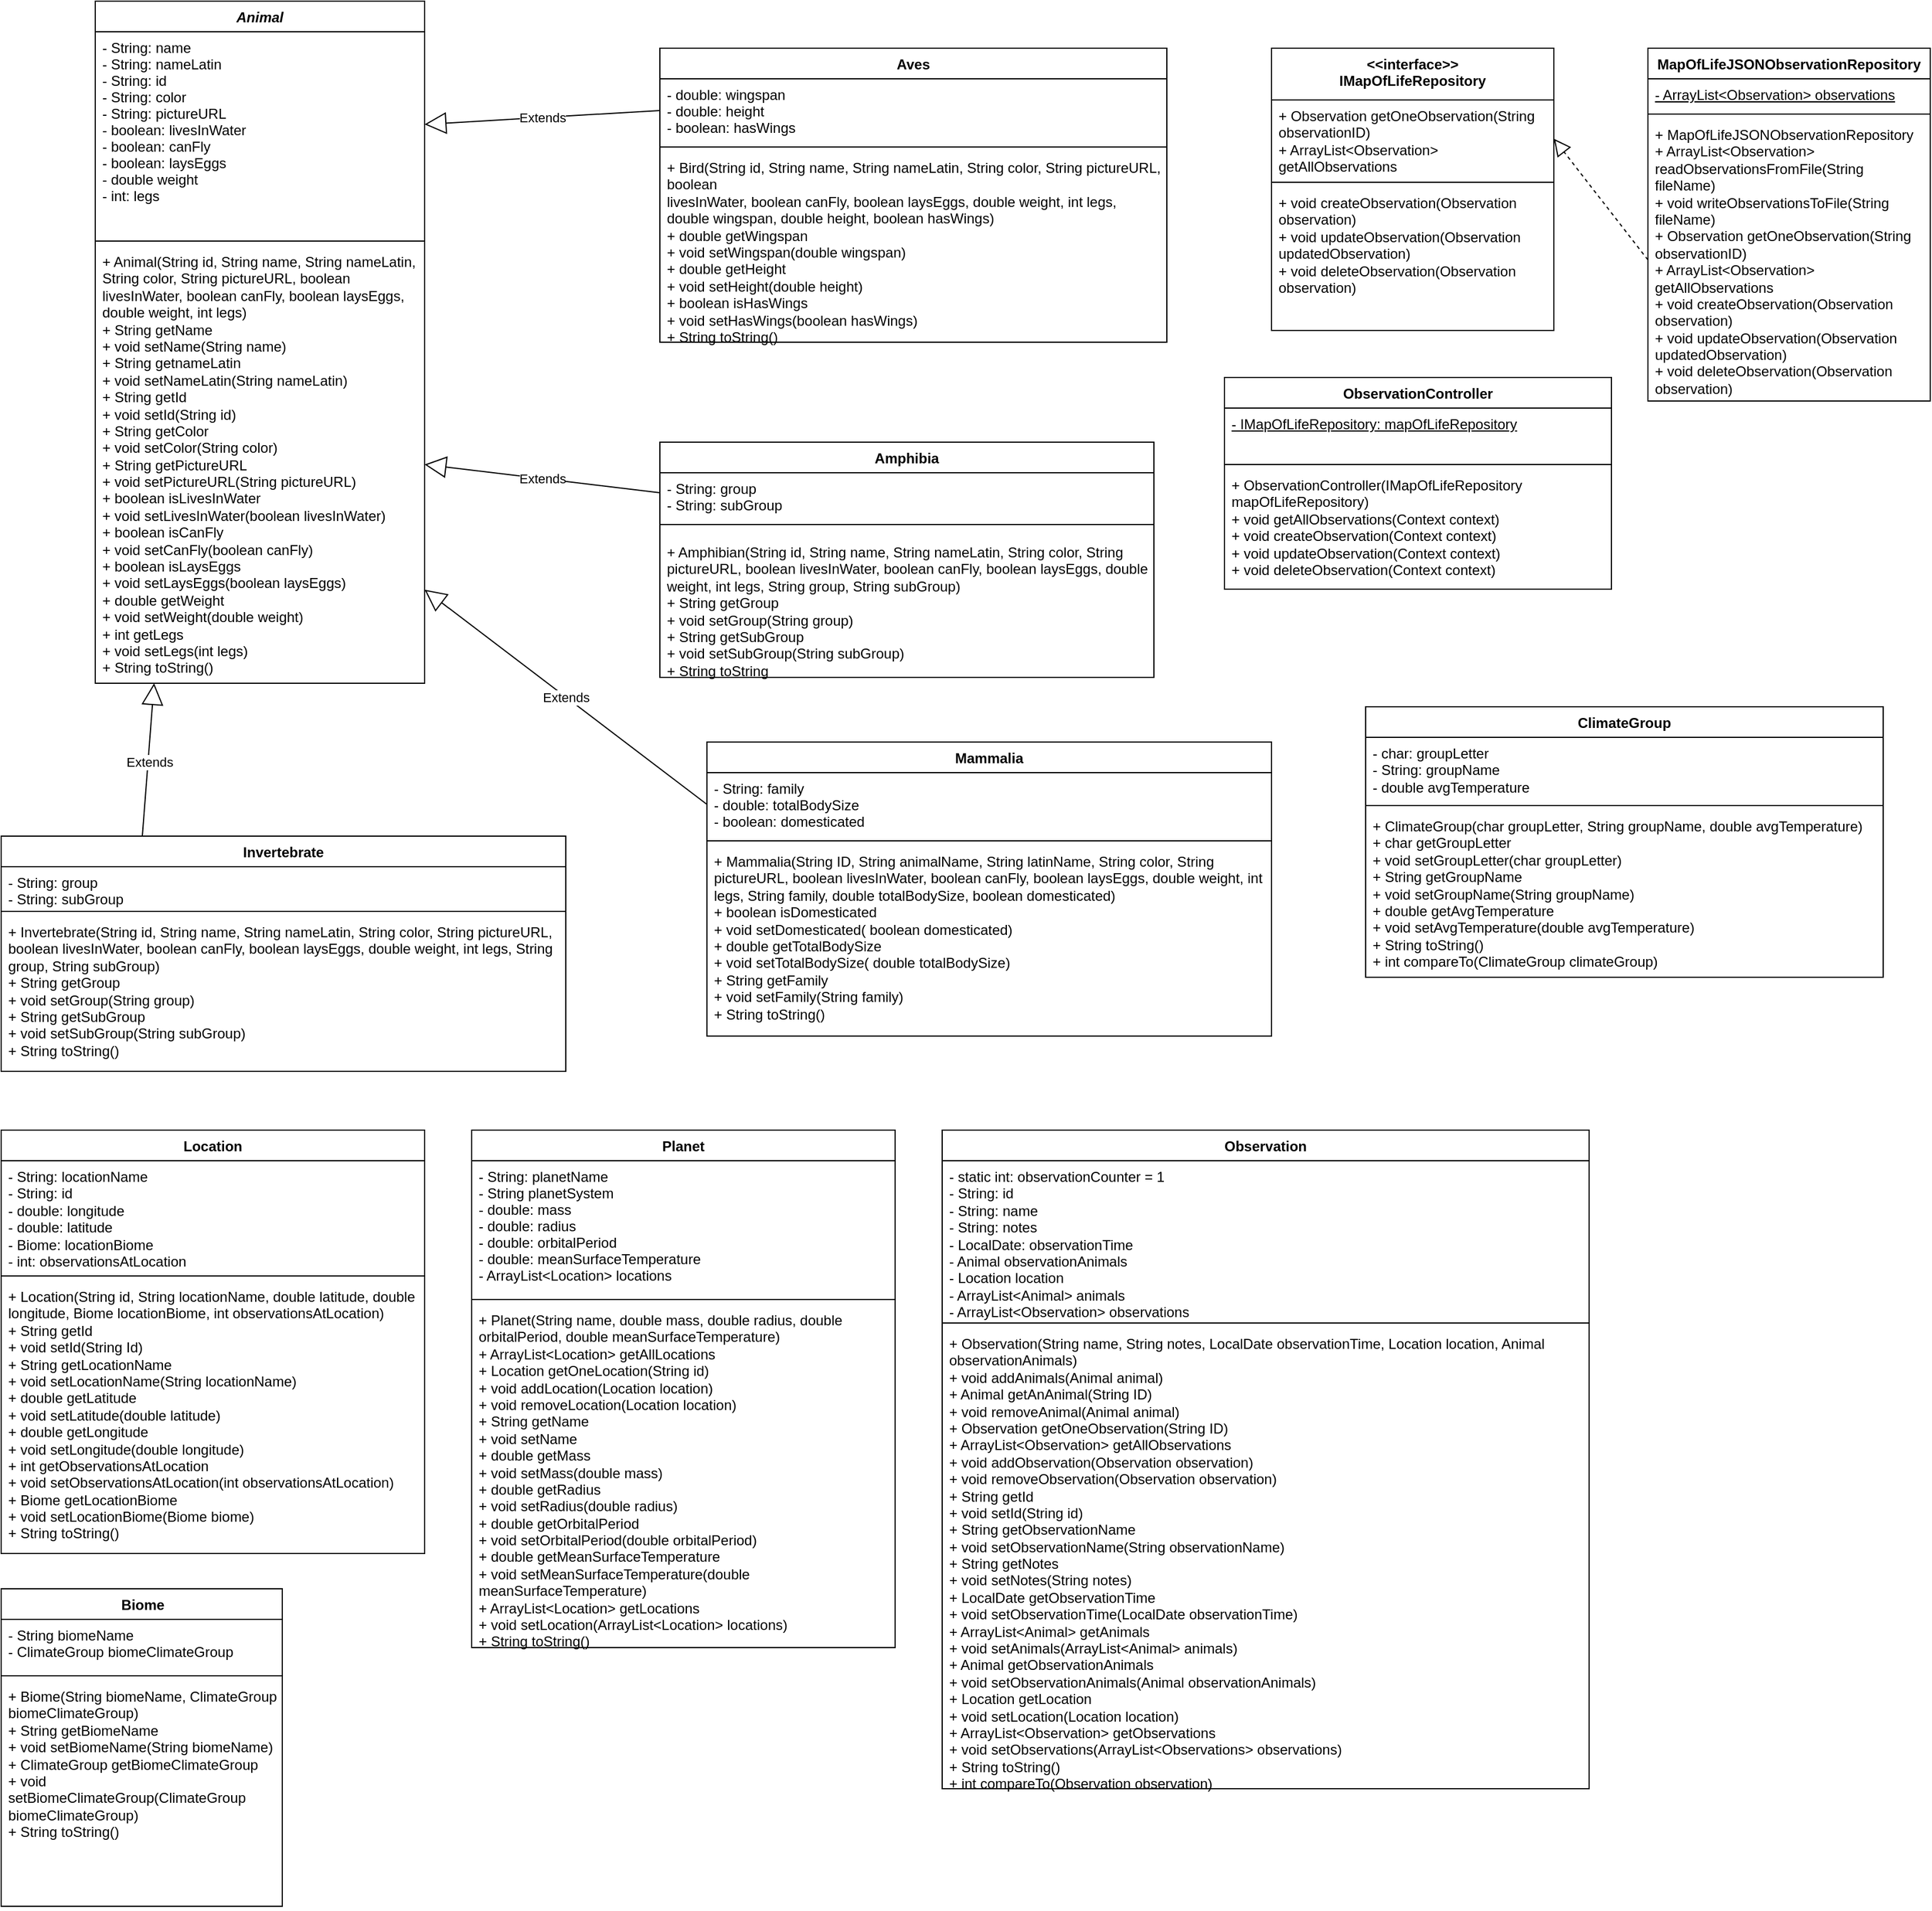 <mxfile version="13.0.1" type="github">
  <diagram id="1KH7GWBm2Y5lBww-GOBJ" name="Page-1">
    <mxGraphModel dx="3470" dy="1930" grid="1" gridSize="10" guides="1" tooltips="1" connect="1" arrows="1" fold="1" page="1" pageScale="1" pageWidth="850" pageHeight="1100" math="0" shadow="0">
      <root>
        <mxCell id="0" />
        <mxCell id="1" parent="0" />
        <mxCell id="Zb_Kojj64OA-gDlmBnvP-9" value="Animal" style="swimlane;fontStyle=3;align=center;verticalAlign=top;childLayout=stackLayout;horizontal=1;startSize=26;horizontalStack=0;resizeParent=1;resizeParentMax=0;resizeLast=0;collapsible=1;marginBottom=0;" parent="1" vertex="1">
          <mxGeometry x="120" y="40" width="280" height="580" as="geometry" />
        </mxCell>
        <mxCell id="Zb_Kojj64OA-gDlmBnvP-10" value="- String: name&#xa;- String: nameLatin&#xa;- String: id&#xa;- String: color&#xa;- String: pictureURL&#xa;- boolean: livesInWater&#xa;- boolean: canFly&#xa;- boolean: laysEggs&#xa;- double weight&#xa;- int: legs&#xa;" style="text;strokeColor=none;fillColor=none;align=left;verticalAlign=top;spacingLeft=4;spacingRight=4;overflow=hidden;rotatable=0;points=[[0,0.5],[1,0.5]];portConstraint=eastwest;" parent="Zb_Kojj64OA-gDlmBnvP-9" vertex="1">
          <mxGeometry y="26" width="280" height="174" as="geometry" />
        </mxCell>
        <mxCell id="Zb_Kojj64OA-gDlmBnvP-11" value="" style="line;strokeWidth=1;fillColor=none;align=left;verticalAlign=middle;spacingTop=-1;spacingLeft=3;spacingRight=3;rotatable=0;labelPosition=right;points=[];portConstraint=eastwest;" parent="Zb_Kojj64OA-gDlmBnvP-9" vertex="1">
          <mxGeometry y="200" width="280" height="8" as="geometry" />
        </mxCell>
        <mxCell id="Zb_Kojj64OA-gDlmBnvP-12" value="+ Animal(String id, String name, String nameLatin, String color, String pictureURL, boolean livesInWater, boolean canFly, boolean laysEggs, double weight, int legs)&#xa;+ String getName&#xa;+ void setName(String name)&#xa;+ String getnameLatin&#xa;+ void setNameLatin(String nameLatin)&#xa;+ String getId&#xa;+ void setId(String id)&#xa;+ String getColor&#xa;+ void setColor(String color)&#xa;+ String getPictureURL&#xa;+ void setPictureURL(String pictureURL)&#xa;+ boolean isLivesInWater&#xa;+ void setLivesInWater(boolean livesInWater)&#xa;+ boolean isCanFly&#xa;+ void setCanFly(boolean canFly)&#xa;+ boolean isLaysEggs&#xa;+ void setLaysEggs(boolean laysEggs)&#xa;+ double getWeight&#xa;+ void setWeight(double weight)&#xa;+ int getLegs&#xa;+ void setLegs(int legs)&#xa;+ String toString()&#xa;" style="text;strokeColor=none;fillColor=none;align=left;verticalAlign=top;spacingLeft=4;spacingRight=4;overflow=hidden;rotatable=0;points=[[0,0.5],[1,0.5]];portConstraint=eastwest;whiteSpace=wrap;" parent="Zb_Kojj64OA-gDlmBnvP-9" vertex="1">
          <mxGeometry y="208" width="280" height="372" as="geometry" />
        </mxCell>
        <mxCell id="Zb_Kojj64OA-gDlmBnvP-25" value="Extends" style="endArrow=block;endSize=16;endFill=0;html=1;exitX=0.25;exitY=0;exitDx=0;exitDy=0;" parent="1" source="Zb_Kojj64OA-gDlmBnvP-13" edge="1">
          <mxGeometry x="-0.052" y="-1" width="160" relative="1" as="geometry">
            <mxPoint x="60" y="280" as="sourcePoint" />
            <mxPoint x="170" y="620" as="targetPoint" />
            <mxPoint y="-1" as="offset" />
          </mxGeometry>
        </mxCell>
        <mxCell id="Zb_Kojj64OA-gDlmBnvP-27" value="Extends" style="endArrow=block;endSize=16;endFill=0;html=1;exitX=0;exitY=0.5;exitDx=0;exitDy=0;entryX=1;entryY=0.5;entryDx=0;entryDy=0;" parent="1" source="Zb_Kojj64OA-gDlmBnvP-18" target="Zb_Kojj64OA-gDlmBnvP-12" edge="1">
          <mxGeometry width="160" relative="1" as="geometry">
            <mxPoint x="470" y="210" as="sourcePoint" />
            <mxPoint x="320" y="250" as="targetPoint" />
          </mxGeometry>
        </mxCell>
        <mxCell id="Zb_Kojj64OA-gDlmBnvP-28" value="Extends" style="endArrow=block;endSize=16;endFill=0;html=1;exitX=0;exitY=0.5;exitDx=0;exitDy=0;" parent="1" source="Zb_Kojj64OA-gDlmBnvP-22" target="Zb_Kojj64OA-gDlmBnvP-10" edge="1">
          <mxGeometry width="160" relative="1" as="geometry">
            <mxPoint x="510" y="220" as="sourcePoint" />
            <mxPoint x="670" y="220" as="targetPoint" />
          </mxGeometry>
        </mxCell>
        <mxCell id="t-3qulMuxzS8h71G26jp-16" value="MapOfLifeJSONObservationRepository" style="swimlane;fontStyle=1;align=center;verticalAlign=top;childLayout=stackLayout;horizontal=1;startSize=26;horizontalStack=0;resizeParent=1;resizeParentMax=0;resizeLast=0;collapsible=1;marginBottom=0;" vertex="1" parent="1">
          <mxGeometry x="1440" y="80" width="240" height="300" as="geometry" />
        </mxCell>
        <mxCell id="t-3qulMuxzS8h71G26jp-17" value="- ArrayList&lt;Observation&gt; observations" style="text;strokeColor=none;fillColor=none;align=left;verticalAlign=top;spacingLeft=4;spacingRight=4;overflow=hidden;rotatable=0;points=[[0,0.5],[1,0.5]];portConstraint=eastwest;fontStyle=4" vertex="1" parent="t-3qulMuxzS8h71G26jp-16">
          <mxGeometry y="26" width="240" height="26" as="geometry" />
        </mxCell>
        <mxCell id="t-3qulMuxzS8h71G26jp-18" value="" style="line;strokeWidth=1;fillColor=none;align=left;verticalAlign=middle;spacingTop=-1;spacingLeft=3;spacingRight=3;rotatable=0;labelPosition=right;points=[];portConstraint=eastwest;" vertex="1" parent="t-3qulMuxzS8h71G26jp-16">
          <mxGeometry y="52" width="240" height="8" as="geometry" />
        </mxCell>
        <mxCell id="t-3qulMuxzS8h71G26jp-19" value="+ MapOfLifeJSONObservationRepository&#xa;+ ArrayList&lt;Observation&gt; readObservationsFromFile(String fileName)&#xa;+ void writeObservationsToFile(String fileName)&#xa;+ Observation getOneObservation(String observationID)&#xa;+ ArrayList&lt;Observation&gt; getAllObservations&#xa;+ void createObservation(Observation observation)&#xa;+ void updateObservation(Observation updatedObservation)&#xa;+ void deleteObservation(Observation observation)" style="text;strokeColor=none;fillColor=none;align=left;verticalAlign=top;spacingLeft=4;spacingRight=4;overflow=hidden;rotatable=0;points=[[0,0.5],[1,0.5]];portConstraint=eastwest;whiteSpace=wrap;" vertex="1" parent="t-3qulMuxzS8h71G26jp-16">
          <mxGeometry y="60" width="240" height="240" as="geometry" />
        </mxCell>
        <mxCell id="Zb_Kojj64OA-gDlmBnvP-17" value="Amphibia" style="swimlane;fontStyle=1;align=center;verticalAlign=top;childLayout=stackLayout;horizontal=1;startSize=26;horizontalStack=0;resizeParent=1;resizeParentMax=0;resizeLast=0;collapsible=1;marginBottom=0;" parent="1" vertex="1">
          <mxGeometry x="600" y="415" width="420" height="200" as="geometry" />
        </mxCell>
        <mxCell id="Zb_Kojj64OA-gDlmBnvP-18" value="- String: group&#xa;- String: subGroup" style="text;strokeColor=none;fillColor=none;align=left;verticalAlign=top;spacingLeft=4;spacingRight=4;overflow=hidden;rotatable=0;points=[[0,0.5],[1,0.5]];portConstraint=eastwest;" parent="Zb_Kojj64OA-gDlmBnvP-17" vertex="1">
          <mxGeometry y="26" width="420" height="34" as="geometry" />
        </mxCell>
        <mxCell id="Zb_Kojj64OA-gDlmBnvP-19" value="" style="line;strokeWidth=1;fillColor=none;align=left;verticalAlign=middle;spacingTop=-1;spacingLeft=3;spacingRight=3;rotatable=0;labelPosition=right;points=[];portConstraint=eastwest;" parent="Zb_Kojj64OA-gDlmBnvP-17" vertex="1">
          <mxGeometry y="60" width="420" height="20" as="geometry" />
        </mxCell>
        <mxCell id="Zb_Kojj64OA-gDlmBnvP-20" value="+ Amphibian(String id, String name, String nameLatin, String color, String pictureURL, boolean livesInWater, boolean canFly, boolean laysEggs, double weight, int legs, String group, String subGroup)&#xa;+ String getGroup&#xa;+ void setGroup(String group)&#xa;+ String getSubGroup&#xa;+ void setSubGroup(String subGroup)&#xa;+ String toString&#xa;&#xa;" style="text;strokeColor=none;fillColor=none;align=left;verticalAlign=top;spacingLeft=4;spacingRight=4;overflow=hidden;rotatable=0;points=[[0,0.5],[1,0.5]];portConstraint=eastwest;whiteSpace=wrap;" parent="Zb_Kojj64OA-gDlmBnvP-17" vertex="1">
          <mxGeometry y="80" width="420" height="120" as="geometry" />
        </mxCell>
        <mxCell id="Zb_Kojj64OA-gDlmBnvP-21" value="Aves" style="swimlane;fontStyle=1;align=center;verticalAlign=top;childLayout=stackLayout;horizontal=1;startSize=26;horizontalStack=0;resizeParent=1;resizeParentMax=0;resizeLast=0;collapsible=1;marginBottom=0;" parent="1" vertex="1">
          <mxGeometry x="600" y="80" width="431" height="250" as="geometry" />
        </mxCell>
        <mxCell id="Zb_Kojj64OA-gDlmBnvP-22" value="- double: wingspan&#xa;- double: height&#xa;- boolean: hasWings&#xa;" style="text;strokeColor=none;fillColor=none;align=left;verticalAlign=top;spacingLeft=4;spacingRight=4;overflow=hidden;rotatable=0;points=[[0,0.5],[1,0.5]];portConstraint=eastwest;" parent="Zb_Kojj64OA-gDlmBnvP-21" vertex="1">
          <mxGeometry y="26" width="431" height="54" as="geometry" />
        </mxCell>
        <mxCell id="Zb_Kojj64OA-gDlmBnvP-23" value="" style="line;strokeWidth=1;fillColor=none;align=left;verticalAlign=middle;spacingTop=-1;spacingLeft=3;spacingRight=3;rotatable=0;labelPosition=right;points=[];portConstraint=eastwest;" parent="Zb_Kojj64OA-gDlmBnvP-21" vertex="1">
          <mxGeometry y="80" width="431" height="8" as="geometry" />
        </mxCell>
        <mxCell id="Zb_Kojj64OA-gDlmBnvP-24" value="+ Bird(String id, String name, String nameLatin, String color, String pictureURL, boolean &#xa;livesInWater, boolean canFly, boolean laysEggs, double weight, int legs, double wingspan, double height, boolean hasWings)&#xa;+ double getWingspan&#xa;+ void setWingspan(double wingspan)&#xa;+ double getHeight&#xa;+ void setHeight(double height)&#xa;+ boolean isHasWings&#xa;+ void setHasWings(boolean hasWings)&#xa;+ String toString()&#xa;&#xa;" style="text;strokeColor=none;fillColor=none;align=left;verticalAlign=top;spacingLeft=4;spacingRight=4;overflow=hidden;rotatable=0;points=[[0,0.5],[1,0.5]];portConstraint=eastwest;whiteSpace=wrap;" parent="Zb_Kojj64OA-gDlmBnvP-21" vertex="1">
          <mxGeometry y="88" width="431" height="162" as="geometry" />
        </mxCell>
        <mxCell id="t-3qulMuxzS8h71G26jp-11" value="&lt;&lt;interface&gt;&gt;&#xa;IMapOfLifeRepository&#xa;" style="swimlane;fontStyle=1;align=center;verticalAlign=top;childLayout=stackLayout;horizontal=1;startSize=44;horizontalStack=0;resizeParent=1;resizeParentMax=0;resizeLast=0;collapsible=1;marginBottom=0;" vertex="1" parent="1">
          <mxGeometry x="1120" y="80" width="240" height="240" as="geometry" />
        </mxCell>
        <mxCell id="t-3qulMuxzS8h71G26jp-12" value="+ Observation getOneObservation(String observationID)&#xa;+ ArrayList&lt;Observation&gt; getAllObservations" style="text;strokeColor=none;fillColor=none;align=left;verticalAlign=top;spacingLeft=4;spacingRight=4;overflow=hidden;rotatable=0;points=[[0,0.5],[1,0.5]];portConstraint=eastwest;whiteSpace=wrap;" vertex="1" parent="t-3qulMuxzS8h71G26jp-11">
          <mxGeometry y="44" width="240" height="66" as="geometry" />
        </mxCell>
        <mxCell id="t-3qulMuxzS8h71G26jp-13" value="" style="line;strokeWidth=1;fillColor=none;align=left;verticalAlign=middle;spacingTop=-1;spacingLeft=3;spacingRight=3;rotatable=0;labelPosition=right;points=[];portConstraint=eastwest;" vertex="1" parent="t-3qulMuxzS8h71G26jp-11">
          <mxGeometry y="110" width="240" height="8" as="geometry" />
        </mxCell>
        <mxCell id="t-3qulMuxzS8h71G26jp-14" value="+ void createObservation(Observation observation)&#xa;+ void updateObservation(Observation updatedObservation)&#xa;+ void deleteObservation(Observation observation)" style="text;strokeColor=none;fillColor=none;align=left;verticalAlign=top;spacingLeft=4;spacingRight=4;overflow=hidden;rotatable=0;points=[[0,0.5],[1,0.5]];portConstraint=eastwest;whiteSpace=wrap;" vertex="1" parent="t-3qulMuxzS8h71G26jp-11">
          <mxGeometry y="118" width="240" height="122" as="geometry" />
        </mxCell>
        <mxCell id="t-3qulMuxzS8h71G26jp-5" value="Mammalia" style="swimlane;fontStyle=1;align=center;verticalAlign=top;childLayout=stackLayout;horizontal=1;startSize=26;horizontalStack=0;resizeParent=1;resizeParentMax=0;resizeLast=0;collapsible=1;marginBottom=0;" vertex="1" parent="1">
          <mxGeometry x="640" y="670" width="480" height="250" as="geometry" />
        </mxCell>
        <mxCell id="t-3qulMuxzS8h71G26jp-6" value="- String: family&#xa;- double: totalBodySize&#xa;- boolean: domesticated" style="text;strokeColor=none;fillColor=none;align=left;verticalAlign=top;spacingLeft=4;spacingRight=4;overflow=hidden;rotatable=0;points=[[0,0.5],[1,0.5]];portConstraint=eastwest;" vertex="1" parent="t-3qulMuxzS8h71G26jp-5">
          <mxGeometry y="26" width="480" height="54" as="geometry" />
        </mxCell>
        <mxCell id="t-3qulMuxzS8h71G26jp-7" value="" style="line;strokeWidth=1;fillColor=none;align=left;verticalAlign=middle;spacingTop=-1;spacingLeft=3;spacingRight=3;rotatable=0;labelPosition=right;points=[];portConstraint=eastwest;" vertex="1" parent="t-3qulMuxzS8h71G26jp-5">
          <mxGeometry y="80" width="480" height="8" as="geometry" />
        </mxCell>
        <mxCell id="t-3qulMuxzS8h71G26jp-8" value="+ Mammalia(String ID, String animalName, String latinName, String color, String pictureURL, boolean livesInWater, boolean canFly, boolean laysEggs, double weight, int legs, String family, double totalBodySize, boolean domesticated)&#xa;+ boolean isDomesticated&#xa;+ void setDomesticated( boolean domesticated)&#xa;+ double getTotalBodySize&#xa;+ void setTotalBodySize( double totalBodySize)&#xa;+ String getFamily&#xa;+ void setFamily(String family)&#xa;+ String toString()" style="text;strokeColor=none;fillColor=none;align=left;verticalAlign=top;spacingLeft=4;spacingRight=4;overflow=hidden;rotatable=0;points=[[0,0.5],[1,0.5]];portConstraint=eastwest;whiteSpace=wrap;" vertex="1" parent="t-3qulMuxzS8h71G26jp-5">
          <mxGeometry y="88" width="480" height="162" as="geometry" />
        </mxCell>
        <mxCell id="Zb_Kojj64OA-gDlmBnvP-13" value="Invertebrate" style="swimlane;fontStyle=1;align=center;verticalAlign=top;childLayout=stackLayout;horizontal=1;startSize=26;horizontalStack=0;resizeParent=1;resizeParentMax=0;resizeLast=0;collapsible=1;marginBottom=0;" parent="1" vertex="1">
          <mxGeometry x="40" y="750" width="480" height="200" as="geometry" />
        </mxCell>
        <mxCell id="Zb_Kojj64OA-gDlmBnvP-14" value="- String: group&#xa;- String: subGroup&#xa;" style="text;strokeColor=none;fillColor=none;align=left;verticalAlign=top;spacingLeft=4;spacingRight=4;overflow=hidden;rotatable=0;points=[[0,0.5],[1,0.5]];portConstraint=eastwest;" parent="Zb_Kojj64OA-gDlmBnvP-13" vertex="1">
          <mxGeometry y="26" width="480" height="34" as="geometry" />
        </mxCell>
        <mxCell id="Zb_Kojj64OA-gDlmBnvP-15" value="" style="line;strokeWidth=1;fillColor=none;align=left;verticalAlign=middle;spacingTop=-1;spacingLeft=3;spacingRight=3;rotatable=0;labelPosition=right;points=[];portConstraint=eastwest;" parent="Zb_Kojj64OA-gDlmBnvP-13" vertex="1">
          <mxGeometry y="60" width="480" height="8" as="geometry" />
        </mxCell>
        <mxCell id="Zb_Kojj64OA-gDlmBnvP-16" value="+ Invertebrate(String id, String name, String nameLatin, String color, String pictureURL, boolean livesInWater, boolean canFly, boolean laysEggs, double weight, int legs, String group, String subGroup)&#xa;+ String getGroup&#xa;+ void setGroup(String group)&#xa;+ String getSubGroup&#xa;+ void setSubGroup(String subGroup)&#xa;+ String toString()&#xa;&#xa;&#xa;" style="text;strokeColor=none;fillColor=none;align=left;verticalAlign=top;spacingLeft=4;spacingRight=4;overflow=hidden;rotatable=0;points=[[0,0.5],[1,0.5]];portConstraint=eastwest;whiteSpace=wrap;" parent="Zb_Kojj64OA-gDlmBnvP-13" vertex="1">
          <mxGeometry y="68" width="480" height="132" as="geometry" />
        </mxCell>
        <mxCell id="t-3qulMuxzS8h71G26jp-9" value="Extends" style="endArrow=block;endSize=16;endFill=0;html=1;exitX=0;exitY=0.5;exitDx=0;exitDy=0;" edge="1" parent="1" source="t-3qulMuxzS8h71G26jp-6" target="Zb_Kojj64OA-gDlmBnvP-12">
          <mxGeometry width="160" relative="1" as="geometry">
            <mxPoint x="610" y="714" as="sourcePoint" />
            <mxPoint x="410" y="690" as="targetPoint" />
          </mxGeometry>
        </mxCell>
        <mxCell id="Zb_Kojj64OA-gDlmBnvP-29" value="Location" style="swimlane;fontStyle=1;align=center;verticalAlign=top;childLayout=stackLayout;horizontal=1;startSize=26;horizontalStack=0;resizeParent=1;resizeParentMax=0;resizeLast=0;collapsible=1;marginBottom=0;" parent="1" vertex="1">
          <mxGeometry x="40" y="1000" width="360" height="360" as="geometry" />
        </mxCell>
        <mxCell id="Zb_Kojj64OA-gDlmBnvP-30" value="- String: locationName&#xa;- String: id&#xa;- double: longitude&#xa;- double: latitude&#xa;- Biome: locationBiome&#xa;- int: observationsAtLocation&#xa;" style="text;strokeColor=none;fillColor=none;align=left;verticalAlign=top;spacingLeft=4;spacingRight=4;overflow=hidden;rotatable=0;points=[[0,0.5],[1,0.5]];portConstraint=eastwest;whiteSpace=wrap;" parent="Zb_Kojj64OA-gDlmBnvP-29" vertex="1">
          <mxGeometry y="26" width="360" height="94" as="geometry" />
        </mxCell>
        <mxCell id="Zb_Kojj64OA-gDlmBnvP-31" value="" style="line;strokeWidth=1;fillColor=none;align=left;verticalAlign=middle;spacingTop=-1;spacingLeft=3;spacingRight=3;rotatable=0;labelPosition=right;points=[];portConstraint=eastwest;" parent="Zb_Kojj64OA-gDlmBnvP-29" vertex="1">
          <mxGeometry y="120" width="360" height="8" as="geometry" />
        </mxCell>
        <mxCell id="Zb_Kojj64OA-gDlmBnvP-32" value="+ Location(String id, String locationName, double latitude, double longitude, Biome locationBiome, int observationsAtLocation)&lt;br&gt;+ String getId&lt;br&gt;+ void setId(String Id)&lt;br&gt;+ String getLocationName&lt;br&gt;+ void setLocationName(String locationName)&lt;br&gt;+ double getLatitude&lt;br&gt;+ void setLatitude(double latitude)&lt;br&gt;+ double getLongitude&lt;br&gt;+ void setLongitude(double longitude)&lt;br&gt;+ int getObservationsAtLocation&lt;br&gt;&lt;div&gt;+ void setObservationsAtLocation(int observationsAtLocation)&lt;/div&gt;&lt;div&gt;+ Biome getLocationBiome&lt;/div&gt;&lt;div&gt;+ void setLocationBiome(Biome biome)&lt;/div&gt;&lt;div&gt;+ String toString()&lt;br&gt;&lt;/div&gt;&lt;br&gt; " style="text;strokeColor=none;fillColor=none;align=left;verticalAlign=top;spacingLeft=4;spacingRight=4;overflow=hidden;rotatable=0;points=[[0,0.5],[1,0.5]];portConstraint=eastwest;html=1;whiteSpace=wrap;" parent="Zb_Kojj64OA-gDlmBnvP-29" vertex="1">
          <mxGeometry y="128" width="360" height="232" as="geometry" />
        </mxCell>
        <mxCell id="Zb_Kojj64OA-gDlmBnvP-37" value="Planet" style="swimlane;fontStyle=1;align=center;verticalAlign=top;childLayout=stackLayout;horizontal=1;startSize=26;horizontalStack=0;resizeParent=1;resizeParentMax=0;resizeLast=0;collapsible=1;marginBottom=0;" parent="1" vertex="1">
          <mxGeometry x="440" y="1000" width="360" height="440" as="geometry" />
        </mxCell>
        <mxCell id="Zb_Kojj64OA-gDlmBnvP-38" value="- String: planetName&#xa;- String planetSystem&#xa;- double: mass&#xa;- double: radius&#xa;- double: orbitalPeriod&#xa;- double: meanSurfaceTemperature&#xa;- ArrayList&lt;Location&gt; locations&#xa;" style="text;strokeColor=none;fillColor=none;align=left;verticalAlign=top;spacingLeft=4;spacingRight=4;overflow=hidden;rotatable=0;points=[[0,0.5],[1,0.5]];portConstraint=eastwest;" parent="Zb_Kojj64OA-gDlmBnvP-37" vertex="1">
          <mxGeometry y="26" width="360" height="114" as="geometry" />
        </mxCell>
        <mxCell id="Zb_Kojj64OA-gDlmBnvP-39" value="" style="line;strokeWidth=1;fillColor=none;align=left;verticalAlign=middle;spacingTop=-1;spacingLeft=3;spacingRight=3;rotatable=0;labelPosition=right;points=[];portConstraint=eastwest;" parent="Zb_Kojj64OA-gDlmBnvP-37" vertex="1">
          <mxGeometry y="140" width="360" height="8" as="geometry" />
        </mxCell>
        <mxCell id="Zb_Kojj64OA-gDlmBnvP-40" value="+ Planet(String name, double mass, double radius, double orbitalPeriod, double meanSurfaceTemperature)&#xa;+ ArrayList&lt;Location&gt; getAllLocations&#xa;+ Location getOneLocation(String id)&#xa;+ void addLocation(Location location)&#xa;+ void removeLocation(Location location)&#xa;+ String getName&#xa;+ void setName&#xa;+ double getMass&#xa;+ void setMass(double mass)&#xa;+ double getRadius&#xa;+ void setRadius(double radius)&#xa;+ double getOrbitalPeriod&#xa;+ void setOrbitalPeriod(double orbitalPeriod)&#xa;+ double getMeanSurfaceTemperature&#xa;+ void setMeanSurfaceTemperature(double meanSurfaceTemperature)&#xa;+ ArrayList&lt;Location&gt; getLocations&#xa;+ void setLocation(ArrayList&lt;Location&gt; locations)&#xa;+ String toString()&#xa;&#xa;" style="text;strokeColor=none;fillColor=none;align=left;verticalAlign=top;spacingLeft=4;spacingRight=4;overflow=hidden;rotatable=0;points=[[0,0.5],[1,0.5]];portConstraint=eastwest;whiteSpace=wrap;" parent="Zb_Kojj64OA-gDlmBnvP-37" vertex="1">
          <mxGeometry y="148" width="360" height="292" as="geometry" />
        </mxCell>
        <mxCell id="Zb_Kojj64OA-gDlmBnvP-33" value="Observation" style="swimlane;fontStyle=1;align=center;verticalAlign=top;childLayout=stackLayout;horizontal=1;startSize=26;horizontalStack=0;resizeParent=1;resizeParentMax=0;resizeLast=0;collapsible=1;marginBottom=0;" parent="1" vertex="1">
          <mxGeometry x="840" y="1000" width="550" height="560" as="geometry" />
        </mxCell>
        <mxCell id="Zb_Kojj64OA-gDlmBnvP-34" value="- static int: observationCounter = 1&#xa;- String: id&#xa;- String: name&#xa;- String: notes&#xa;- LocalDate: observationTime&#xa;- Animal observationAnimals&#xa;- Location location&#xa;- ArrayList&lt;Animal&gt; animals&#xa;- ArrayList&lt;Observation&gt; observations" style="text;strokeColor=none;fillColor=none;align=left;verticalAlign=top;spacingLeft=4;spacingRight=4;overflow=hidden;rotatable=0;points=[[0,0.5],[1,0.5]];portConstraint=eastwest;whiteSpace=wrap;fontStyle=0" parent="Zb_Kojj64OA-gDlmBnvP-33" vertex="1">
          <mxGeometry y="26" width="550" height="134" as="geometry" />
        </mxCell>
        <mxCell id="Zb_Kojj64OA-gDlmBnvP-35" value="" style="line;strokeWidth=1;fillColor=none;align=left;verticalAlign=middle;spacingTop=-1;spacingLeft=3;spacingRight=3;rotatable=0;labelPosition=right;points=[];portConstraint=eastwest;" parent="Zb_Kojj64OA-gDlmBnvP-33" vertex="1">
          <mxGeometry y="160" width="550" height="8" as="geometry" />
        </mxCell>
        <mxCell id="Zb_Kojj64OA-gDlmBnvP-36" value="+ Observation(String name, String notes, LocalDate observationTime, Location location, Animal observationAnimals)&#xa;+ void addAnimals(Animal animal)&#xa;+ Animal getAnAnimal(String ID)&#xa;+ void removeAnimal(Animal animal)&#xa;+ Observation getOneObservation(String ID)&#xa;+ ArrayList&lt;Observation&gt; getAllObservations&#xa;+ void addObservation(Observation observation)&#xa;+ void removeObservation(Observation observation)&#xa;+ String getId&#xa;+ void setId(String id)&#xa;+ String getObservationName&#xa;+ void setObservationName(String observationName)&#xa;+ String getNotes&#xa;+ void setNotes(String notes)&#xa;+ LocalDate getObservationTime&#xa;+ void setObservationTime(LocalDate observationTime)&#xa;+ ArrayList&lt;Animal&gt; getAnimals&#xa;+ void setAnimals(ArrayList&lt;Animal&gt; animals)&#xa;+ Animal getObservationAnimals&#xa;+ void setObservationAnimals(Animal observationAnimals)&#xa;+ Location getLocation&#xa;+ void setLocation(Location location)&#xa;+ ArrayList&lt;Observation&gt; getObservations&#xa;+ void setObservations(ArrayList&lt;Observations&gt; observations)&#xa;+ String toString()&#xa;+ int compareTo(Observation observation)" style="text;strokeColor=none;fillColor=none;align=left;verticalAlign=top;spacingLeft=4;spacingRight=4;overflow=hidden;rotatable=0;points=[[0,0.5],[1,0.5]];portConstraint=eastwest;whiteSpace=wrap;" parent="Zb_Kojj64OA-gDlmBnvP-33" vertex="1">
          <mxGeometry y="168" width="550" height="392" as="geometry" />
        </mxCell>
        <mxCell id="zi6ysEWE1YehNAUKYRXI-6" value="Biome" style="swimlane;fontStyle=1;align=center;verticalAlign=top;childLayout=stackLayout;horizontal=1;startSize=26;horizontalStack=0;resizeParent=1;resizeParentMax=0;resizeLast=0;collapsible=1;marginBottom=0;html=1;" parent="1" vertex="1">
          <mxGeometry x="40" y="1390" width="239" height="270" as="geometry" />
        </mxCell>
        <mxCell id="zi6ysEWE1YehNAUKYRXI-7" value="- String biomeName&#xa;- ClimateGroup biomeClimateGroup&#xa;" style="text;strokeColor=none;fillColor=none;align=left;verticalAlign=top;spacingLeft=4;spacingRight=4;overflow=hidden;rotatable=0;points=[[0,0.5],[1,0.5]];portConstraint=eastwest;whiteSpace=wrap;" parent="zi6ysEWE1YehNAUKYRXI-6" vertex="1">
          <mxGeometry y="26" width="239" height="44" as="geometry" />
        </mxCell>
        <mxCell id="zi6ysEWE1YehNAUKYRXI-8" value="" style="line;strokeWidth=1;fillColor=none;align=left;verticalAlign=middle;spacingTop=-1;spacingLeft=3;spacingRight=3;rotatable=0;labelPosition=right;points=[];portConstraint=eastwest;" parent="zi6ysEWE1YehNAUKYRXI-6" vertex="1">
          <mxGeometry y="70" width="239" height="8" as="geometry" />
        </mxCell>
        <mxCell id="zi6ysEWE1YehNAUKYRXI-9" value="+ Biome(String biomeName, ClimateGroup biomeClimateGroup)&#xa;+ String getBiomeName&#xa;+ void setBiomeName(String biomeName)&#xa;+ ClimateGroup getBiomeClimateGroup&#xa;+ void setBiomeClimateGroup(ClimateGroup biomeClimateGroup)&#xa;+ String toString()&#xa;" style="text;strokeColor=none;fillColor=none;align=left;verticalAlign=top;spacingLeft=4;spacingRight=4;overflow=hidden;rotatable=0;points=[[0,0.5],[1,0.5]];portConstraint=eastwest;whiteSpace=wrap;" parent="zi6ysEWE1YehNAUKYRXI-6" vertex="1">
          <mxGeometry y="78" width="239" height="192" as="geometry" />
        </mxCell>
        <mxCell id="t-3qulMuxzS8h71G26jp-20" value="" style="endArrow=block;dashed=1;endFill=0;endSize=12;html=1;exitX=0;exitY=0.5;exitDx=0;exitDy=0;entryX=1;entryY=0.5;entryDx=0;entryDy=0;" edge="1" parent="1" source="t-3qulMuxzS8h71G26jp-19" target="t-3qulMuxzS8h71G26jp-12">
          <mxGeometry width="160" relative="1" as="geometry">
            <mxPoint x="1370" y="190" as="sourcePoint" />
            <mxPoint x="1410" y="260" as="targetPoint" />
          </mxGeometry>
        </mxCell>
        <mxCell id="t-3qulMuxzS8h71G26jp-1" value="ObservationController" style="swimlane;fontStyle=1;align=center;verticalAlign=top;childLayout=stackLayout;horizontal=1;startSize=26;horizontalStack=0;resizeParent=1;resizeParentMax=0;resizeLast=0;collapsible=1;marginBottom=0;" vertex="1" parent="1">
          <mxGeometry x="1080" y="360" width="329" height="180" as="geometry" />
        </mxCell>
        <mxCell id="t-3qulMuxzS8h71G26jp-2" value="- IMapOfLifeRepository: mapOfLifeRepository" style="text;strokeColor=none;fillColor=none;align=left;verticalAlign=top;spacingLeft=4;spacingRight=4;overflow=hidden;rotatable=0;points=[[0,0.5],[1,0.5]];portConstraint=eastwest;whiteSpace=wrap;fontStyle=4" vertex="1" parent="t-3qulMuxzS8h71G26jp-1">
          <mxGeometry y="26" width="329" height="44" as="geometry" />
        </mxCell>
        <mxCell id="t-3qulMuxzS8h71G26jp-3" value="" style="line;strokeWidth=1;fillColor=none;align=left;verticalAlign=middle;spacingTop=-1;spacingLeft=3;spacingRight=3;rotatable=0;labelPosition=right;points=[];portConstraint=eastwest;" vertex="1" parent="t-3qulMuxzS8h71G26jp-1">
          <mxGeometry y="70" width="329" height="8" as="geometry" />
        </mxCell>
        <mxCell id="t-3qulMuxzS8h71G26jp-4" value="+ ObservationController(IMapOfLifeRepository mapOfLifeRepository)&#xa;+ void getAllObservations(Context context)&#xa;+ void createObservation(Context context)&#xa;+ void updateObservation(Context context)&#xa;+ void deleteObservation(Context context)" style="text;strokeColor=none;fillColor=none;align=left;verticalAlign=top;spacingLeft=4;spacingRight=4;overflow=hidden;rotatable=0;points=[[0,0.5],[1,0.5]];portConstraint=eastwest;whiteSpace=wrap;" vertex="1" parent="t-3qulMuxzS8h71G26jp-1">
          <mxGeometry y="78" width="329" height="102" as="geometry" />
        </mxCell>
        <mxCell id="azx4D_17l1iU42Zs0j3d-1" value="ClimateGroup" style="swimlane;fontStyle=1;align=center;verticalAlign=top;childLayout=stackLayout;horizontal=1;startSize=26;horizontalStack=0;resizeParent=1;resizeParentMax=0;resizeLast=0;collapsible=1;marginBottom=0;" parent="1" vertex="1">
          <mxGeometry x="1200" y="640" width="440" height="230" as="geometry" />
        </mxCell>
        <mxCell id="azx4D_17l1iU42Zs0j3d-2" value="- char: groupLetter&#xa;- String: groupName&#xa;- double avgTemperature" style="text;strokeColor=none;fillColor=none;align=left;verticalAlign=top;spacingLeft=4;spacingRight=4;overflow=hidden;rotatable=0;points=[[0,0.5],[1,0.5]];portConstraint=eastwest;whiteSpace=wrap;" parent="azx4D_17l1iU42Zs0j3d-1" vertex="1">
          <mxGeometry y="26" width="440" height="54" as="geometry" />
        </mxCell>
        <mxCell id="azx4D_17l1iU42Zs0j3d-3" value="" style="line;strokeWidth=1;fillColor=none;align=left;verticalAlign=middle;spacingTop=-1;spacingLeft=3;spacingRight=3;rotatable=0;labelPosition=right;points=[];portConstraint=eastwest;" parent="azx4D_17l1iU42Zs0j3d-1" vertex="1">
          <mxGeometry y="80" width="440" height="8" as="geometry" />
        </mxCell>
        <mxCell id="azx4D_17l1iU42Zs0j3d-4" value="+ ClimateGroup(char groupLetter, String groupName, double avgTemperature)&#xa;+ char getGroupLetter&#xa;+ void setGroupLetter(char groupLetter)&#xa;+ String getGroupName&#xa;+ void setGroupName(String groupName)&#xa;+ double getAvgTemperature&#xa;+ void setAvgTemperature(double avgTemperature)&#xa;+ String toString()&#xa;+ int compareTo(ClimateGroup climateGroup)&#xa;" style="text;strokeColor=none;fillColor=none;align=left;verticalAlign=top;spacingLeft=4;spacingRight=4;overflow=hidden;rotatable=0;points=[[0,0.5],[1,0.5]];portConstraint=eastwest;whiteSpace=wrap;" parent="azx4D_17l1iU42Zs0j3d-1" vertex="1">
          <mxGeometry y="88" width="440" height="142" as="geometry" />
        </mxCell>
      </root>
    </mxGraphModel>
  </diagram>
</mxfile>
